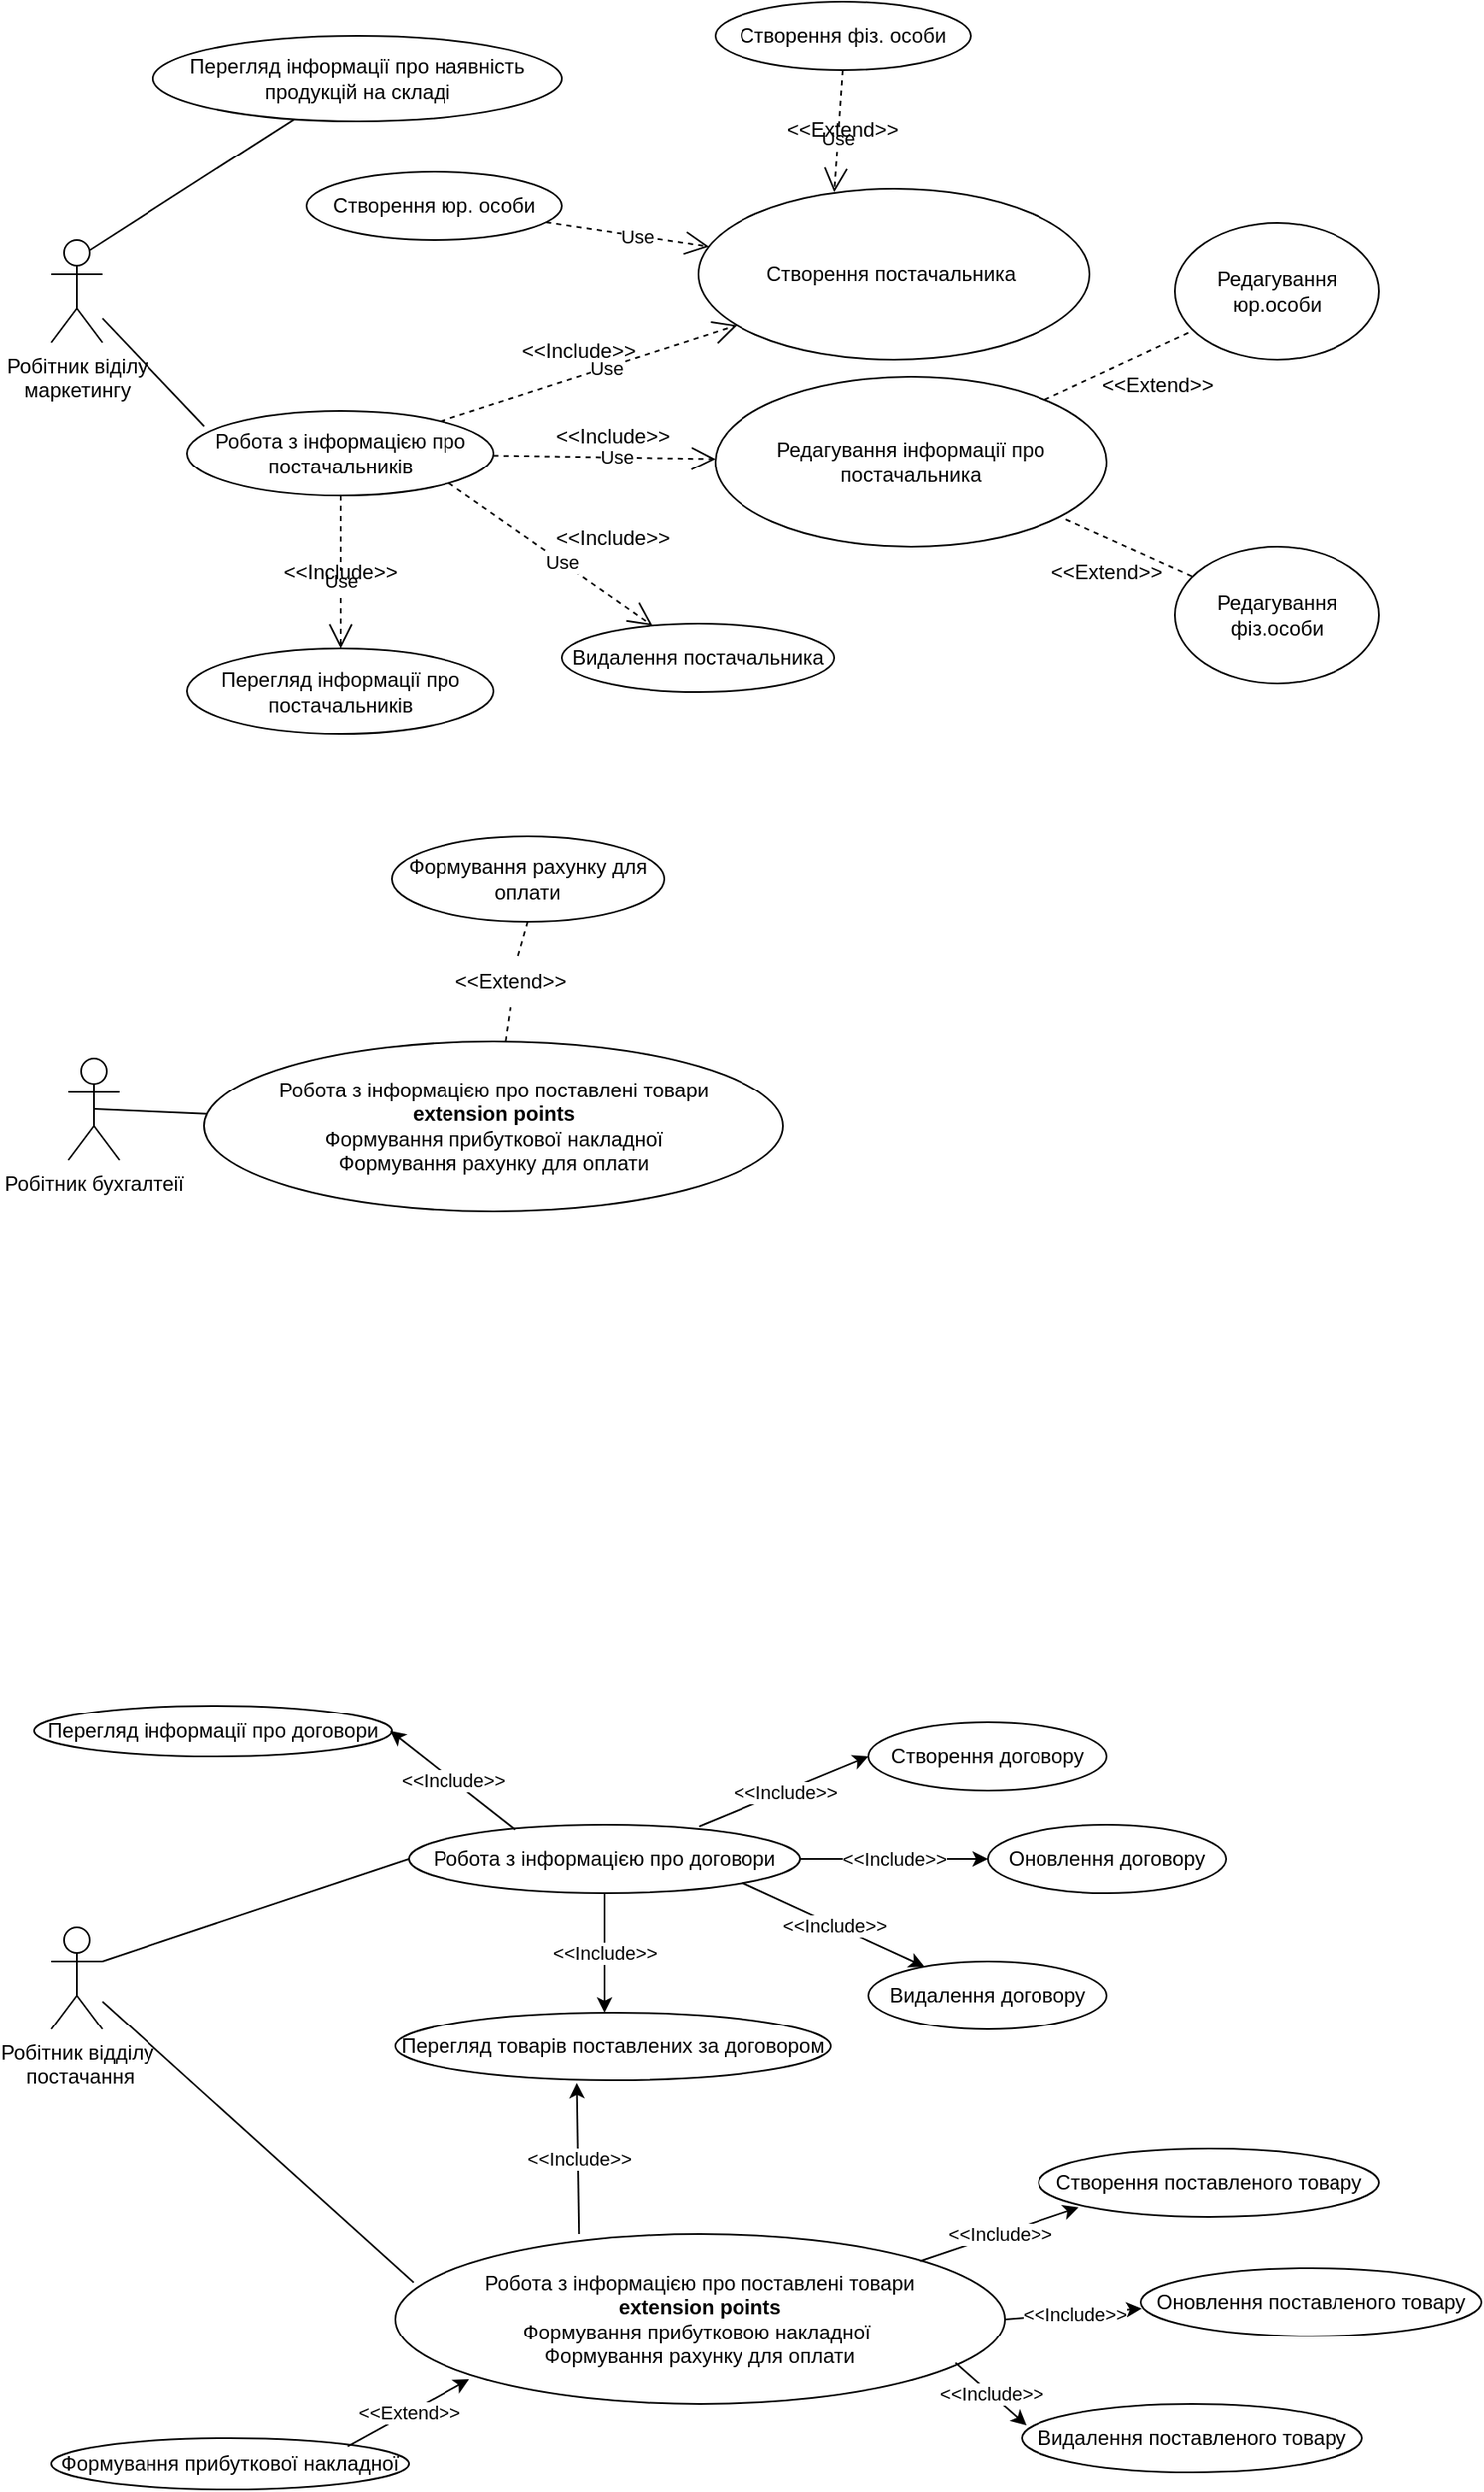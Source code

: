 <mxfile version="21.2.1" type="device">
  <diagram name="Страница 1" id="TW4eUIlqVYiWp12TG9uE">
    <mxGraphModel dx="552" dy="726" grid="1" gridSize="10" guides="1" tooltips="1" connect="1" arrows="1" fold="1" page="1" pageScale="1" pageWidth="827" pageHeight="1169" math="0" shadow="0">
      <root>
        <mxCell id="0" />
        <mxCell id="1" parent="0" />
        <mxCell id="iqDPEy9P-DgvfRUgu4FW-1" value="Робітник віділу&lt;br&gt;маркетингу" style="shape=umlActor;verticalLabelPosition=bottom;verticalAlign=top;html=1;outlineConnect=0;" parent="1" vertex="1">
          <mxGeometry x="40" y="320" width="30" height="60" as="geometry" />
        </mxCell>
        <mxCell id="iqDPEy9P-DgvfRUgu4FW-2" value="Перегляд інформації про наявність продукцій на складі" style="ellipse;whiteSpace=wrap;html=1;" parent="1" vertex="1">
          <mxGeometry x="100" y="200" width="240" height="50" as="geometry" />
        </mxCell>
        <mxCell id="iqDPEy9P-DgvfRUgu4FW-3" value="Створення юр. особи" style="ellipse;whiteSpace=wrap;html=1;" parent="1" vertex="1">
          <mxGeometry x="190" y="280" width="150" height="40" as="geometry" />
        </mxCell>
        <mxCell id="iqDPEy9P-DgvfRUgu4FW-4" value="Робота з інформацією про постачальників" style="ellipse;whiteSpace=wrap;html=1;" parent="1" vertex="1">
          <mxGeometry x="120" y="420" width="180" height="50" as="geometry" />
        </mxCell>
        <mxCell id="iqDPEy9P-DgvfRUgu4FW-5" value="Перегляд інформації про постачальників" style="ellipse;whiteSpace=wrap;html=1;" parent="1" vertex="1">
          <mxGeometry x="120" y="559.5" width="180" height="50" as="geometry" />
        </mxCell>
        <mxCell id="iqDPEy9P-DgvfRUgu4FW-8" value="" style="endArrow=none;html=1;rounded=0;exitX=0.75;exitY=0.1;exitDx=0;exitDy=0;exitPerimeter=0;" parent="1" source="iqDPEy9P-DgvfRUgu4FW-1" target="iqDPEy9P-DgvfRUgu4FW-2" edge="1">
          <mxGeometry width="50" height="50" relative="1" as="geometry">
            <mxPoint x="150" y="450" as="sourcePoint" />
            <mxPoint x="200" y="400" as="targetPoint" />
          </mxGeometry>
        </mxCell>
        <mxCell id="iqDPEy9P-DgvfRUgu4FW-9" value="" style="endArrow=none;html=1;rounded=0;entryX=0.056;entryY=0.18;entryDx=0;entryDy=0;entryPerimeter=0;" parent="1" source="iqDPEy9P-DgvfRUgu4FW-1" target="iqDPEy9P-DgvfRUgu4FW-4" edge="1">
          <mxGeometry width="50" height="50" relative="1" as="geometry">
            <mxPoint x="80" y="430" as="sourcePoint" />
            <mxPoint x="130" y="380" as="targetPoint" />
          </mxGeometry>
        </mxCell>
        <mxCell id="iqDPEy9P-DgvfRUgu4FW-13" value="Use" style="endArrow=open;endSize=12;dashed=1;html=1;rounded=0;exitX=0.5;exitY=1;exitDx=0;exitDy=0;entryX=0.5;entryY=0;entryDx=0;entryDy=0;" parent="1" source="iqDPEy9P-DgvfRUgu4FW-4" target="iqDPEy9P-DgvfRUgu4FW-5" edge="1">
          <mxGeometry x="0.117" width="160" relative="1" as="geometry">
            <mxPoint x="70" y="510" as="sourcePoint" />
            <mxPoint x="230" y="510" as="targetPoint" />
            <Array as="points">
              <mxPoint x="210" y="520" />
            </Array>
            <mxPoint as="offset" />
          </mxGeometry>
        </mxCell>
        <mxCell id="iqDPEy9P-DgvfRUgu4FW-14" value="Створення фіз. особи" style="ellipse;whiteSpace=wrap;html=1;" parent="1" vertex="1">
          <mxGeometry x="430" y="180" width="150" height="40" as="geometry" />
        </mxCell>
        <mxCell id="iqDPEy9P-DgvfRUgu4FW-15" value="Видалення постачальника" style="ellipse;whiteSpace=wrap;html=1;" parent="1" vertex="1">
          <mxGeometry x="340" y="545" width="160" height="40" as="geometry" />
        </mxCell>
        <mxCell id="iqDPEy9P-DgvfRUgu4FW-16" value="Створення постачальника&amp;nbsp;" style="ellipse;whiteSpace=wrap;html=1;" parent="1" vertex="1">
          <mxGeometry x="420" y="290" width="230" height="100" as="geometry" />
        </mxCell>
        <mxCell id="iqDPEy9P-DgvfRUgu4FW-17" value="Use" style="endArrow=open;endSize=12;dashed=1;html=1;rounded=0;" parent="1" source="iqDPEy9P-DgvfRUgu4FW-4" target="iqDPEy9P-DgvfRUgu4FW-16" edge="1">
          <mxGeometry x="0.117" width="160" relative="1" as="geometry">
            <mxPoint x="220" y="480" as="sourcePoint" />
            <mxPoint x="220" y="570" as="targetPoint" />
            <Array as="points" />
            <mxPoint as="offset" />
          </mxGeometry>
        </mxCell>
        <mxCell id="iqDPEy9P-DgvfRUgu4FW-18" value="Редагування інформації про постачальника" style="ellipse;whiteSpace=wrap;html=1;" parent="1" vertex="1">
          <mxGeometry x="430" y="400" width="230" height="100" as="geometry" />
        </mxCell>
        <mxCell id="iqDPEy9P-DgvfRUgu4FW-19" value="Use" style="endArrow=open;endSize=12;dashed=1;html=1;rounded=0;" parent="1" source="iqDPEy9P-DgvfRUgu4FW-3" target="iqDPEy9P-DgvfRUgu4FW-16" edge="1">
          <mxGeometry x="0.117" width="160" relative="1" as="geometry">
            <mxPoint x="279" y="436" as="sourcePoint" />
            <mxPoint x="453" y="380" as="targetPoint" />
            <Array as="points" />
            <mxPoint as="offset" />
          </mxGeometry>
        </mxCell>
        <mxCell id="iqDPEy9P-DgvfRUgu4FW-20" value="Use" style="endArrow=open;endSize=12;dashed=1;html=1;rounded=0;exitX=0.5;exitY=1;exitDx=0;exitDy=0;entryX=0.348;entryY=0.02;entryDx=0;entryDy=0;entryPerimeter=0;" parent="1" source="iqDPEy9P-DgvfRUgu4FW-14" target="iqDPEy9P-DgvfRUgu4FW-16" edge="1">
          <mxGeometry x="0.117" width="160" relative="1" as="geometry">
            <mxPoint x="289" y="446" as="sourcePoint" />
            <mxPoint x="463" y="390" as="targetPoint" />
            <Array as="points" />
            <mxPoint as="offset" />
          </mxGeometry>
        </mxCell>
        <mxCell id="iqDPEy9P-DgvfRUgu4FW-21" value="Use" style="endArrow=open;endSize=12;dashed=1;html=1;rounded=0;exitX=1;exitY=1;exitDx=0;exitDy=0;" parent="1" source="iqDPEy9P-DgvfRUgu4FW-4" target="iqDPEy9P-DgvfRUgu4FW-15" edge="1">
          <mxGeometry x="0.117" width="160" relative="1" as="geometry">
            <mxPoint x="299" y="456" as="sourcePoint" />
            <mxPoint x="473" y="400" as="targetPoint" />
            <Array as="points" />
            <mxPoint as="offset" />
          </mxGeometry>
        </mxCell>
        <mxCell id="iqDPEy9P-DgvfRUgu4FW-22" value="Use" style="endArrow=open;endSize=12;dashed=1;html=1;rounded=0;" parent="1" source="iqDPEy9P-DgvfRUgu4FW-4" target="iqDPEy9P-DgvfRUgu4FW-18" edge="1">
          <mxGeometry x="0.117" width="160" relative="1" as="geometry">
            <mxPoint x="309" y="466" as="sourcePoint" />
            <mxPoint x="483" y="410" as="targetPoint" />
            <Array as="points" />
            <mxPoint as="offset" />
          </mxGeometry>
        </mxCell>
        <mxCell id="iqDPEy9P-DgvfRUgu4FW-23" value="Редагування юр.особи" style="ellipse;whiteSpace=wrap;html=1;" parent="1" vertex="1">
          <mxGeometry x="700" y="310" width="120" height="80" as="geometry" />
        </mxCell>
        <mxCell id="iqDPEy9P-DgvfRUgu4FW-24" value="Редагування фіз.особи" style="ellipse;whiteSpace=wrap;html=1;" parent="1" vertex="1">
          <mxGeometry x="700" y="500" width="120" height="80" as="geometry" />
        </mxCell>
        <mxCell id="iqDPEy9P-DgvfRUgu4FW-26" value="" style="endArrow=none;dashed=1;html=1;rounded=0;exitX=0.896;exitY=0.84;exitDx=0;exitDy=0;exitPerimeter=0;" parent="1" source="iqDPEy9P-DgvfRUgu4FW-18" target="iqDPEy9P-DgvfRUgu4FW-24" edge="1">
          <mxGeometry width="50" height="50" relative="1" as="geometry">
            <mxPoint x="530" y="510" as="sourcePoint" />
            <mxPoint x="580" y="460" as="targetPoint" />
          </mxGeometry>
        </mxCell>
        <mxCell id="iqDPEy9P-DgvfRUgu4FW-27" value="&amp;lt;&amp;lt;Extend&amp;gt;&amp;gt;" style="text;html=1;strokeColor=none;fillColor=none;align=center;verticalAlign=middle;whiteSpace=wrap;rounded=0;" parent="1" vertex="1">
          <mxGeometry x="630" y="500" width="60" height="30" as="geometry" />
        </mxCell>
        <mxCell id="iqDPEy9P-DgvfRUgu4FW-28" value="" style="endArrow=none;dashed=1;html=1;rounded=0;" parent="1" source="iqDPEy9P-DgvfRUgu4FW-18" target="iqDPEy9P-DgvfRUgu4FW-23" edge="1">
          <mxGeometry width="50" height="50" relative="1" as="geometry">
            <mxPoint x="686" y="400" as="sourcePoint" />
            <mxPoint x="760" y="433" as="targetPoint" />
          </mxGeometry>
        </mxCell>
        <mxCell id="iqDPEy9P-DgvfRUgu4FW-29" value="&amp;lt;&amp;lt;Extend&amp;gt;&amp;gt;" style="text;html=1;strokeColor=none;fillColor=none;align=center;verticalAlign=middle;whiteSpace=wrap;rounded=0;" parent="1" vertex="1">
          <mxGeometry x="660" y="390" width="60" height="30" as="geometry" />
        </mxCell>
        <mxCell id="iqDPEy9P-DgvfRUgu4FW-30" value="&amp;lt;&amp;lt;Extend&amp;gt;&amp;gt;" style="text;html=1;strokeColor=none;fillColor=none;align=center;verticalAlign=middle;whiteSpace=wrap;rounded=0;" parent="1" vertex="1">
          <mxGeometry x="475" y="240" width="60" height="30" as="geometry" />
        </mxCell>
        <mxCell id="iqDPEy9P-DgvfRUgu4FW-33" value="&amp;lt;&amp;lt;Include&amp;gt;&amp;gt;" style="text;html=1;strokeColor=none;fillColor=none;align=center;verticalAlign=middle;whiteSpace=wrap;rounded=0;" parent="1" vertex="1">
          <mxGeometry x="340" y="480" width="60" height="30" as="geometry" />
        </mxCell>
        <mxCell id="iqDPEy9P-DgvfRUgu4FW-35" value="&amp;lt;&amp;lt;Include&amp;gt;&amp;gt;" style="text;html=1;strokeColor=none;fillColor=none;align=center;verticalAlign=middle;whiteSpace=wrap;rounded=0;" parent="1" vertex="1">
          <mxGeometry x="180" y="500" width="60" height="30" as="geometry" />
        </mxCell>
        <mxCell id="iqDPEy9P-DgvfRUgu4FW-36" value="&amp;lt;&amp;lt;Include&amp;gt;&amp;gt;" style="text;html=1;strokeColor=none;fillColor=none;align=center;verticalAlign=middle;whiteSpace=wrap;rounded=0;" parent="1" vertex="1">
          <mxGeometry x="340" y="420" width="60" height="30" as="geometry" />
        </mxCell>
        <mxCell id="iqDPEy9P-DgvfRUgu4FW-37" value="&amp;lt;&amp;lt;Include&amp;gt;&amp;gt;" style="text;html=1;strokeColor=none;fillColor=none;align=center;verticalAlign=middle;whiteSpace=wrap;rounded=0;" parent="1" vertex="1">
          <mxGeometry x="320" y="370" width="60" height="30" as="geometry" />
        </mxCell>
        <mxCell id="iqDPEy9P-DgvfRUgu4FW-38" value="Робітник бухгалтеії" style="shape=umlActor;verticalLabelPosition=bottom;verticalAlign=top;html=1;outlineConnect=0;" parent="1" vertex="1">
          <mxGeometry x="50" y="800" width="30" height="60" as="geometry" />
        </mxCell>
        <mxCell id="iqDPEy9P-DgvfRUgu4FW-39" value="Робота з інформацією про поставлені товари&lt;br&gt;&lt;b&gt;extension points&lt;/b&gt;&lt;br&gt;Формування прибуткової накладної&lt;br&gt;Формування рахунку для оплати" style="ellipse;whiteSpace=wrap;html=1;" parent="1" vertex="1">
          <mxGeometry x="130" y="790" width="340" height="100" as="geometry" />
        </mxCell>
        <mxCell id="iqDPEy9P-DgvfRUgu4FW-40" value="Формування рахунку для оплати" style="ellipse;whiteSpace=wrap;html=1;" parent="1" vertex="1">
          <mxGeometry x="240" y="670" width="160" height="50" as="geometry" />
        </mxCell>
        <mxCell id="iqDPEy9P-DgvfRUgu4FW-41" value="" style="endArrow=none;dashed=1;html=1;rounded=0;entryX=0.5;entryY=1;entryDx=0;entryDy=0;" parent="1" source="iqDPEy9P-DgvfRUgu4FW-31" target="iqDPEy9P-DgvfRUgu4FW-40" edge="1">
          <mxGeometry width="50" height="50" relative="1" as="geometry">
            <mxPoint x="265" y="790" as="sourcePoint" />
            <mxPoint x="250" y="650" as="targetPoint" />
          </mxGeometry>
        </mxCell>
        <mxCell id="iqDPEy9P-DgvfRUgu4FW-42" value="" style="endArrow=none;dashed=1;html=1;rounded=0;entryX=0.5;entryY=1;entryDx=0;entryDy=0;" parent="1" source="iqDPEy9P-DgvfRUgu4FW-39" target="iqDPEy9P-DgvfRUgu4FW-31" edge="1">
          <mxGeometry width="50" height="50" relative="1" as="geometry">
            <mxPoint x="265" y="790" as="sourcePoint" />
            <mxPoint x="265" y="720" as="targetPoint" />
          </mxGeometry>
        </mxCell>
        <mxCell id="iqDPEy9P-DgvfRUgu4FW-31" value="&amp;lt;&amp;lt;Extend&amp;gt;&amp;gt;" style="text;html=1;strokeColor=none;fillColor=none;align=center;verticalAlign=middle;whiteSpace=wrap;rounded=0;" parent="1" vertex="1">
          <mxGeometry x="280" y="740" width="60" height="30" as="geometry" />
        </mxCell>
        <mxCell id="iqDPEy9P-DgvfRUgu4FW-43" value="" style="endArrow=none;html=1;rounded=0;exitX=0.5;exitY=0.5;exitDx=0;exitDy=0;exitPerimeter=0;" parent="1" source="iqDPEy9P-DgvfRUgu4FW-38" target="iqDPEy9P-DgvfRUgu4FW-39" edge="1">
          <mxGeometry width="50" height="50" relative="1" as="geometry">
            <mxPoint x="230" y="820" as="sourcePoint" />
            <mxPoint x="280" y="770" as="targetPoint" />
          </mxGeometry>
        </mxCell>
        <mxCell id="iqDPEy9P-DgvfRUgu4FW-44" value="Робітник відділу&lt;br&gt;&amp;nbsp;постачання" style="shape=umlActor;verticalLabelPosition=bottom;verticalAlign=top;html=1;outlineConnect=0;" parent="1" vertex="1">
          <mxGeometry x="40" y="1310" width="30" height="60" as="geometry" />
        </mxCell>
        <mxCell id="8DdoUdjrH2Cqut84SUqZ-1" value="Робота з інформацією про договори" style="ellipse;whiteSpace=wrap;html=1;" vertex="1" parent="1">
          <mxGeometry x="250" y="1250" width="230" height="40" as="geometry" />
        </mxCell>
        <mxCell id="8DdoUdjrH2Cqut84SUqZ-2" value="Перегляд інформації про договори" style="ellipse;whiteSpace=wrap;html=1;" vertex="1" parent="1">
          <mxGeometry x="30" y="1180" width="210" height="30" as="geometry" />
        </mxCell>
        <mxCell id="8DdoUdjrH2Cqut84SUqZ-3" value="Створення договору" style="ellipse;whiteSpace=wrap;html=1;" vertex="1" parent="1">
          <mxGeometry x="520" y="1190" width="140" height="40" as="geometry" />
        </mxCell>
        <mxCell id="8DdoUdjrH2Cqut84SUqZ-4" value="Оновлення договору" style="ellipse;whiteSpace=wrap;html=1;" vertex="1" parent="1">
          <mxGeometry x="590" y="1250" width="140" height="40" as="geometry" />
        </mxCell>
        <mxCell id="8DdoUdjrH2Cqut84SUqZ-6" value="Видалення договору" style="ellipse;whiteSpace=wrap;html=1;" vertex="1" parent="1">
          <mxGeometry x="520" y="1330" width="140" height="40" as="geometry" />
        </mxCell>
        <mxCell id="8DdoUdjrH2Cqut84SUqZ-7" value="Перегляд товарів поставлених за договором" style="ellipse;whiteSpace=wrap;html=1;" vertex="1" parent="1">
          <mxGeometry x="242" y="1360" width="256" height="40" as="geometry" />
        </mxCell>
        <mxCell id="8DdoUdjrH2Cqut84SUqZ-8" value="Робота з інформацією про поставлені товари&lt;br&gt;&lt;b&gt;extension points&lt;br&gt;&lt;/b&gt;Формування прибутковою накладної&amp;nbsp;&lt;br&gt;Формування рахунку для оплати" style="ellipse;whiteSpace=wrap;html=1;" vertex="1" parent="1">
          <mxGeometry x="242" y="1490" width="358" height="100" as="geometry" />
        </mxCell>
        <mxCell id="8DdoUdjrH2Cqut84SUqZ-9" value="Формування прибуткової накладної" style="ellipse;whiteSpace=wrap;html=1;" vertex="1" parent="1">
          <mxGeometry x="40" y="1610" width="210" height="30" as="geometry" />
        </mxCell>
        <mxCell id="8DdoUdjrH2Cqut84SUqZ-11" value="Створення поставленого товару" style="ellipse;whiteSpace=wrap;html=1;" vertex="1" parent="1">
          <mxGeometry x="620" y="1440" width="200" height="40" as="geometry" />
        </mxCell>
        <mxCell id="8DdoUdjrH2Cqut84SUqZ-12" value="Оновлення поставленого товару" style="ellipse;whiteSpace=wrap;html=1;" vertex="1" parent="1">
          <mxGeometry x="680" y="1510" width="200" height="40" as="geometry" />
        </mxCell>
        <mxCell id="8DdoUdjrH2Cqut84SUqZ-13" value="Видалення поставленого товару" style="ellipse;whiteSpace=wrap;html=1;" vertex="1" parent="1">
          <mxGeometry x="610" y="1590" width="200" height="40" as="geometry" />
        </mxCell>
        <mxCell id="8DdoUdjrH2Cqut84SUqZ-14" value="" style="endArrow=none;html=1;rounded=0;entryX=0;entryY=0.5;entryDx=0;entryDy=0;exitX=1;exitY=0.333;exitDx=0;exitDy=0;exitPerimeter=0;" edge="1" parent="1" source="iqDPEy9P-DgvfRUgu4FW-44" target="8DdoUdjrH2Cqut84SUqZ-1">
          <mxGeometry width="50" height="50" relative="1" as="geometry">
            <mxPoint x="30" y="1360" as="sourcePoint" />
            <mxPoint x="80" y="1310" as="targetPoint" />
          </mxGeometry>
        </mxCell>
        <mxCell id="8DdoUdjrH2Cqut84SUqZ-15" value="" style="endArrow=none;html=1;rounded=0;entryX=0.03;entryY=0.284;entryDx=0;entryDy=0;entryPerimeter=0;" edge="1" parent="1" source="iqDPEy9P-DgvfRUgu4FW-44" target="8DdoUdjrH2Cqut84SUqZ-8">
          <mxGeometry width="50" height="50" relative="1" as="geometry">
            <mxPoint x="30" y="1360" as="sourcePoint" />
            <mxPoint x="80" y="1310" as="targetPoint" />
          </mxGeometry>
        </mxCell>
        <mxCell id="8DdoUdjrH2Cqut84SUqZ-16" value="" style="endArrow=classic;html=1;rounded=0;exitX=0.302;exitY=0;exitDx=0;exitDy=0;exitPerimeter=0;entryX=0.417;entryY=1.04;entryDx=0;entryDy=0;entryPerimeter=0;" edge="1" parent="1" source="8DdoUdjrH2Cqut84SUqZ-8" target="8DdoUdjrH2Cqut84SUqZ-7">
          <mxGeometry relative="1" as="geometry">
            <mxPoint x="200" y="1340" as="sourcePoint" />
            <mxPoint x="300" y="1340" as="targetPoint" />
          </mxGeometry>
        </mxCell>
        <mxCell id="8DdoUdjrH2Cqut84SUqZ-17" value="&amp;lt;&amp;lt;Include&amp;gt;&amp;gt;" style="edgeLabel;resizable=0;html=1;align=center;verticalAlign=middle;" connectable="0" vertex="1" parent="8DdoUdjrH2Cqut84SUqZ-16">
          <mxGeometry relative="1" as="geometry" />
        </mxCell>
        <mxCell id="8DdoUdjrH2Cqut84SUqZ-18" value="" style="endArrow=classic;html=1;rounded=0;" edge="1" parent="1" source="8DdoUdjrH2Cqut84SUqZ-1">
          <mxGeometry relative="1" as="geometry">
            <mxPoint x="200" y="1340" as="sourcePoint" />
            <mxPoint x="365" y="1360" as="targetPoint" />
          </mxGeometry>
        </mxCell>
        <mxCell id="8DdoUdjrH2Cqut84SUqZ-19" value="&amp;lt;&amp;lt;Include&amp;gt;&amp;gt;" style="edgeLabel;resizable=0;html=1;align=center;verticalAlign=middle;" connectable="0" vertex="1" parent="8DdoUdjrH2Cqut84SUqZ-18">
          <mxGeometry relative="1" as="geometry" />
        </mxCell>
        <mxCell id="8DdoUdjrH2Cqut84SUqZ-20" value="" style="endArrow=classic;html=1;rounded=0;exitX=0.277;exitY=0.07;exitDx=0;exitDy=0;exitPerimeter=0;entryX=1;entryY=0.5;entryDx=0;entryDy=0;" edge="1" parent="1">
          <mxGeometry relative="1" as="geometry">
            <mxPoint x="312.71" y="1252.8" as="sourcePoint" />
            <mxPoint x="239" y="1195" as="targetPoint" />
          </mxGeometry>
        </mxCell>
        <mxCell id="8DdoUdjrH2Cqut84SUqZ-21" value="&amp;lt;&amp;lt;Include&amp;gt;&amp;gt;" style="edgeLabel;resizable=0;html=1;align=center;verticalAlign=middle;" connectable="0" vertex="1" parent="8DdoUdjrH2Cqut84SUqZ-20">
          <mxGeometry relative="1" as="geometry" />
        </mxCell>
        <mxCell id="8DdoUdjrH2Cqut84SUqZ-23" value="" style="endArrow=classic;html=1;rounded=0;exitX=0.741;exitY=0.025;exitDx=0;exitDy=0;exitPerimeter=0;entryX=0;entryY=0.5;entryDx=0;entryDy=0;" edge="1" parent="1" source="8DdoUdjrH2Cqut84SUqZ-1" target="8DdoUdjrH2Cqut84SUqZ-3">
          <mxGeometry relative="1" as="geometry">
            <mxPoint x="380" y="1310" as="sourcePoint" />
            <mxPoint x="480" y="1310" as="targetPoint" />
          </mxGeometry>
        </mxCell>
        <mxCell id="8DdoUdjrH2Cqut84SUqZ-24" value="&amp;lt;&amp;lt;Include&amp;gt;&amp;gt;" style="edgeLabel;resizable=0;html=1;align=center;verticalAlign=middle;" connectable="0" vertex="1" parent="8DdoUdjrH2Cqut84SUqZ-23">
          <mxGeometry relative="1" as="geometry" />
        </mxCell>
        <mxCell id="8DdoUdjrH2Cqut84SUqZ-25" value="" style="endArrow=classic;html=1;rounded=0;exitX=1;exitY=0.5;exitDx=0;exitDy=0;" edge="1" parent="1" source="8DdoUdjrH2Cqut84SUqZ-1" target="8DdoUdjrH2Cqut84SUqZ-4">
          <mxGeometry relative="1" as="geometry">
            <mxPoint x="380" y="1310" as="sourcePoint" />
            <mxPoint x="480" y="1310" as="targetPoint" />
            <Array as="points">
              <mxPoint x="540" y="1270" />
            </Array>
          </mxGeometry>
        </mxCell>
        <mxCell id="8DdoUdjrH2Cqut84SUqZ-26" value="&amp;lt;&amp;lt;Include&amp;gt;&amp;gt;" style="edgeLabel;resizable=0;html=1;align=center;verticalAlign=middle;" connectable="0" vertex="1" parent="8DdoUdjrH2Cqut84SUqZ-25">
          <mxGeometry relative="1" as="geometry" />
        </mxCell>
        <mxCell id="8DdoUdjrH2Cqut84SUqZ-27" value="" style="endArrow=classic;html=1;rounded=0;exitX=1;exitY=1;exitDx=0;exitDy=0;" edge="1" parent="1" source="8DdoUdjrH2Cqut84SUqZ-1" target="8DdoUdjrH2Cqut84SUqZ-6">
          <mxGeometry relative="1" as="geometry">
            <mxPoint x="380" y="1360" as="sourcePoint" />
            <mxPoint x="480" y="1360" as="targetPoint" />
          </mxGeometry>
        </mxCell>
        <mxCell id="8DdoUdjrH2Cqut84SUqZ-28" value="&amp;lt;&amp;lt;Include&amp;gt;&amp;gt;" style="edgeLabel;resizable=0;html=1;align=center;verticalAlign=middle;" connectable="0" vertex="1" parent="8DdoUdjrH2Cqut84SUqZ-27">
          <mxGeometry relative="1" as="geometry" />
        </mxCell>
        <mxCell id="8DdoUdjrH2Cqut84SUqZ-29" value="" style="endArrow=classic;html=1;rounded=0;exitX=0.829;exitY=0.159;exitDx=0;exitDy=0;exitPerimeter=0;entryX=0.122;entryY=0.855;entryDx=0;entryDy=0;entryPerimeter=0;" edge="1" parent="1" source="8DdoUdjrH2Cqut84SUqZ-9" target="8DdoUdjrH2Cqut84SUqZ-8">
          <mxGeometry relative="1" as="geometry">
            <mxPoint x="220" y="1630" as="sourcePoint" />
            <mxPoint x="320" y="1630" as="targetPoint" />
          </mxGeometry>
        </mxCell>
        <mxCell id="8DdoUdjrH2Cqut84SUqZ-30" value="&amp;lt;&amp;lt;Extend&amp;gt;&amp;gt;" style="edgeLabel;resizable=0;html=1;align=center;verticalAlign=middle;" connectable="0" vertex="1" parent="8DdoUdjrH2Cqut84SUqZ-29">
          <mxGeometry relative="1" as="geometry" />
        </mxCell>
        <mxCell id="8DdoUdjrH2Cqut84SUqZ-31" value="" style="endArrow=classic;html=1;rounded=0;exitX=0.919;exitY=0.759;exitDx=0;exitDy=0;exitPerimeter=0;entryX=0.013;entryY=0.312;entryDx=0;entryDy=0;entryPerimeter=0;" edge="1" parent="1" source="8DdoUdjrH2Cqut84SUqZ-8" target="8DdoUdjrH2Cqut84SUqZ-13">
          <mxGeometry relative="1" as="geometry">
            <mxPoint x="630" y="1560" as="sourcePoint" />
            <mxPoint x="730" y="1560" as="targetPoint" />
          </mxGeometry>
        </mxCell>
        <mxCell id="8DdoUdjrH2Cqut84SUqZ-32" value="&amp;lt;&amp;lt;Include&amp;gt;&amp;gt;" style="edgeLabel;resizable=0;html=1;align=center;verticalAlign=middle;" connectable="0" vertex="1" parent="8DdoUdjrH2Cqut84SUqZ-31">
          <mxGeometry relative="1" as="geometry" />
        </mxCell>
        <mxCell id="8DdoUdjrH2Cqut84SUqZ-33" value="" style="endArrow=classic;html=1;rounded=0;exitX=1;exitY=0.5;exitDx=0;exitDy=0;entryX=0.003;entryY=0.59;entryDx=0;entryDy=0;entryPerimeter=0;" edge="1" parent="1" source="8DdoUdjrH2Cqut84SUqZ-8" target="8DdoUdjrH2Cqut84SUqZ-12">
          <mxGeometry relative="1" as="geometry">
            <mxPoint x="630" y="1560" as="sourcePoint" />
            <mxPoint x="730" y="1560" as="targetPoint" />
          </mxGeometry>
        </mxCell>
        <mxCell id="8DdoUdjrH2Cqut84SUqZ-34" value="&amp;lt;&amp;lt;Include&amp;gt;&amp;gt;" style="edgeLabel;resizable=0;html=1;align=center;verticalAlign=middle;" connectable="0" vertex="1" parent="8DdoUdjrH2Cqut84SUqZ-33">
          <mxGeometry relative="1" as="geometry" />
        </mxCell>
        <mxCell id="8DdoUdjrH2Cqut84SUqZ-35" value="" style="endArrow=classic;html=1;rounded=0;exitX=0.861;exitY=0.159;exitDx=0;exitDy=0;exitPerimeter=0;entryX=0.118;entryY=0.86;entryDx=0;entryDy=0;entryPerimeter=0;" edge="1" parent="1" source="8DdoUdjrH2Cqut84SUqZ-8" target="8DdoUdjrH2Cqut84SUqZ-11">
          <mxGeometry relative="1" as="geometry">
            <mxPoint x="570" y="1440" as="sourcePoint" />
            <mxPoint x="670" y="1440" as="targetPoint" />
          </mxGeometry>
        </mxCell>
        <mxCell id="8DdoUdjrH2Cqut84SUqZ-36" value="&amp;lt;&amp;lt;Include&amp;gt;&amp;gt;" style="edgeLabel;resizable=0;html=1;align=center;verticalAlign=middle;" connectable="0" vertex="1" parent="8DdoUdjrH2Cqut84SUqZ-35">
          <mxGeometry relative="1" as="geometry" />
        </mxCell>
      </root>
    </mxGraphModel>
  </diagram>
</mxfile>
